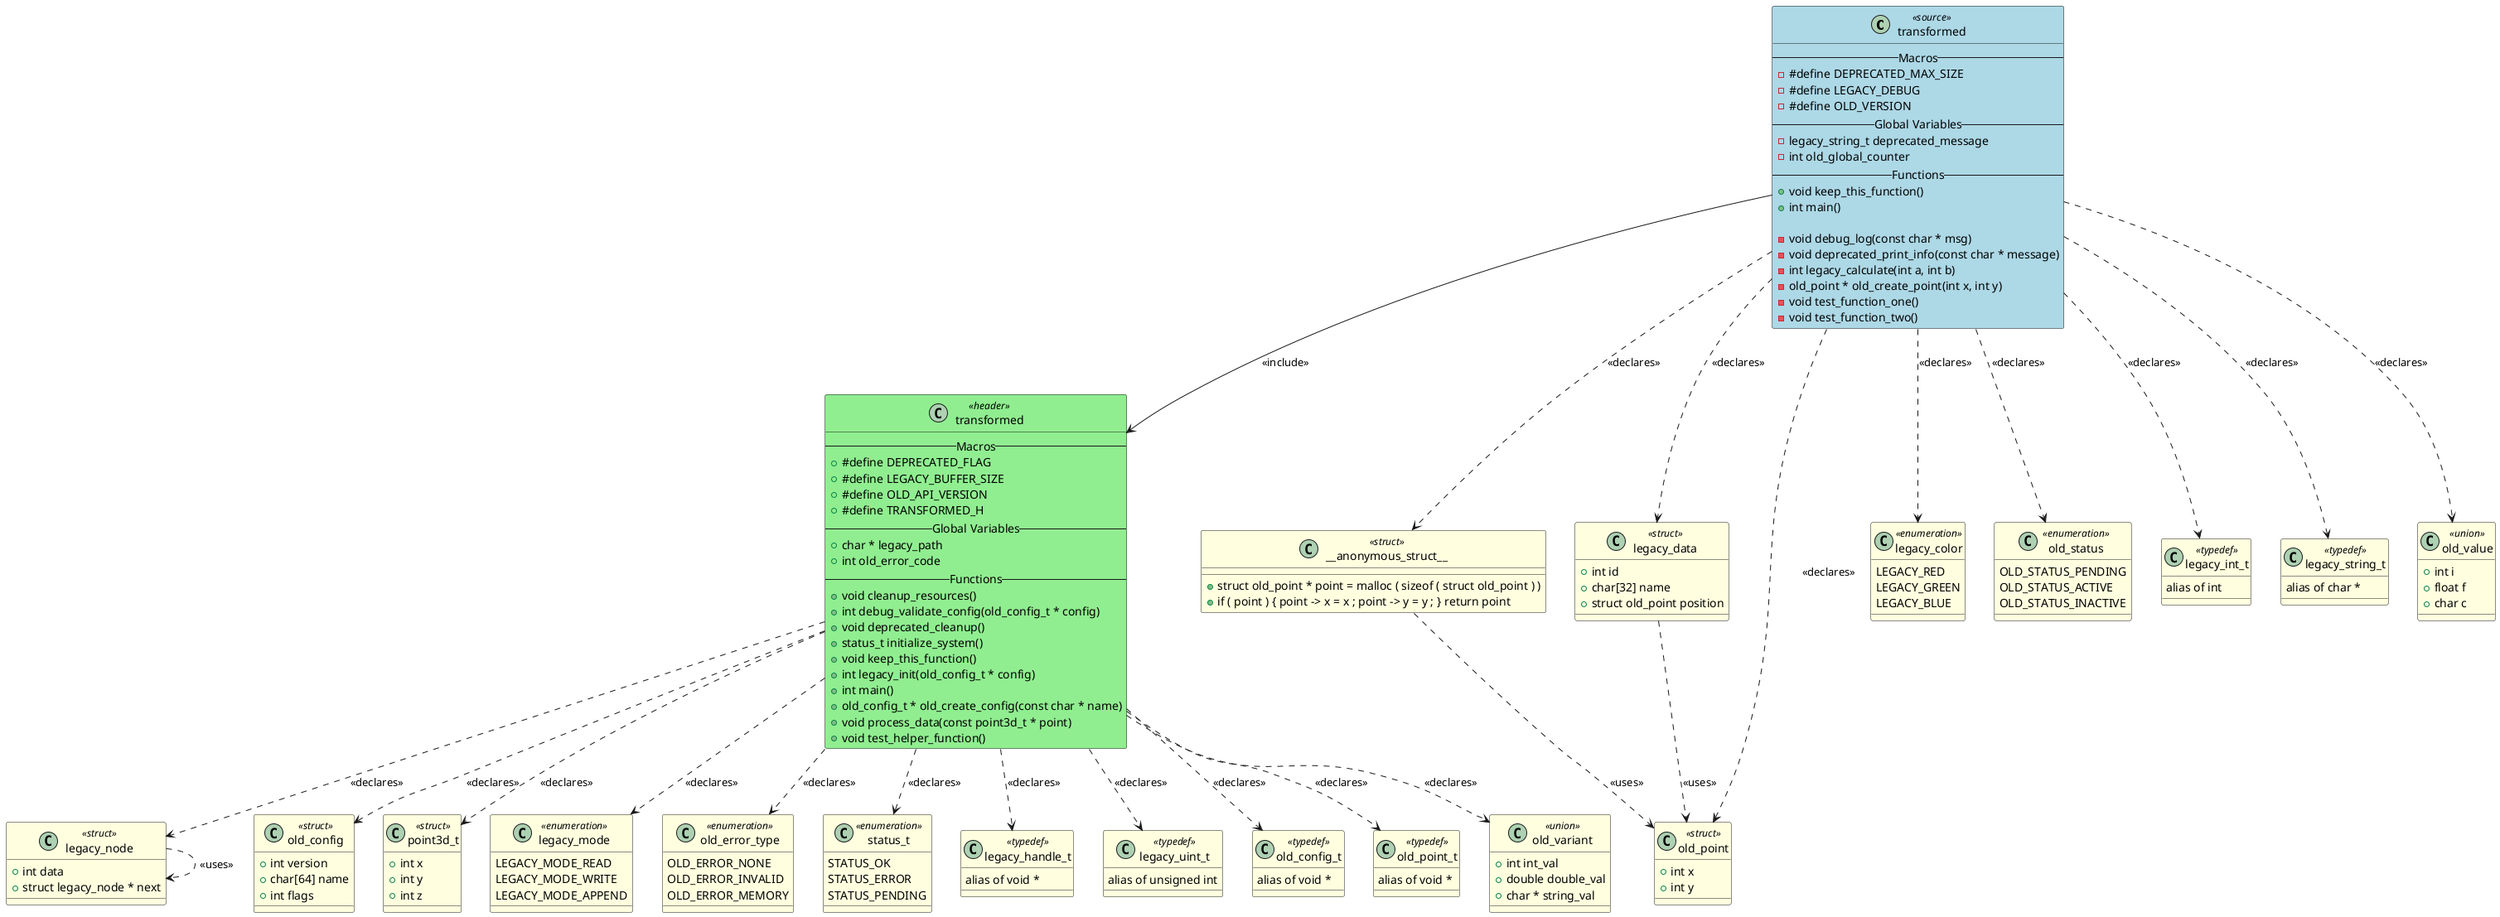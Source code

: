@startuml transformed

class "transformed" as TRANSFORMED <<source>> #LightBlue
{
    -- Macros --
    - #define DEPRECATED_MAX_SIZE
    - #define LEGACY_DEBUG
    - #define OLD_VERSION
    -- Global Variables --
    - legacy_string_t deprecated_message
    - int old_global_counter
    -- Functions --
    + void keep_this_function()
    + int main()

    - void debug_log(const char * msg)
    - void deprecated_print_info(const char * message)
    - int legacy_calculate(int a, int b)
    - old_point * old_create_point(int x, int y)
    - void test_function_one()
    - void test_function_two()
}

class "transformed" as HEADER_TRANSFORMED <<header>> #LightGreen
{
    -- Macros --
    + #define DEPRECATED_FLAG
    + #define LEGACY_BUFFER_SIZE
    + #define OLD_API_VERSION
    + #define TRANSFORMED_H
    -- Global Variables --
    + char * legacy_path
    + int old_error_code
    -- Functions --
    + void cleanup_resources()
    + int debug_validate_config(old_config_t * config)
    + void deprecated_cleanup()
    + status_t initialize_system()
    + void keep_this_function()
    + int legacy_init(old_config_t * config)
    + int main()
    + old_config_t * old_create_config(const char * name)
    + void process_data(const point3d_t * point)
    + void test_helper_function()
}

class "__anonymous_struct__" as TYPEDEF___ANONYMOUS_STRUCT__ <<struct>> #LightYellow
{
    + struct old_point * point = malloc ( sizeof ( struct old_point ) )
    + if ( point ) { point -> x = x ; point -> y = y ; } return point
}

class "legacy_data" as TYPEDEF_LEGACY_DATA <<struct>> #LightYellow
{
    + int id
    + char[32] name
    + struct old_point position
}

class "old_point" as TYPEDEF_OLD_POINT <<struct>> #LightYellow
{
    + int x
    + int y
}

class "legacy_color" as TYPEDEF_LEGACY_COLOR <<enumeration>> #LightYellow
{
    LEGACY_RED
    LEGACY_GREEN
    LEGACY_BLUE
}

class "old_status" as TYPEDEF_OLD_STATUS <<enumeration>> #LightYellow
{
    OLD_STATUS_PENDING
    OLD_STATUS_ACTIVE
    OLD_STATUS_INACTIVE
}

class "legacy_int_t" as TYPEDEF_LEGACY_INT_T <<typedef>> #LightYellow
{
    alias of int
}

class "legacy_string_t" as TYPEDEF_LEGACY_STRING_T <<typedef>> #LightYellow
{
    alias of char *
}

class "old_value" as TYPEDEF_OLD_VALUE <<union>> #LightYellow
{
    + int i
    + float f
    + char c
}

class "legacy_node" as TYPEDEF_LEGACY_NODE <<struct>> #LightYellow
{
    + int data
    + struct legacy_node * next
}

class "old_config" as TYPEDEF_OLD_CONFIG <<struct>> #LightYellow
{
    + int version
    + char[64] name
    + int flags
}

class "point3d_t" as TYPEDEF_POINT3D_T <<struct>> #LightYellow
{
    + int x
    + int y
    + int z
}

class "legacy_mode" as TYPEDEF_LEGACY_MODE <<enumeration>> #LightYellow
{
    LEGACY_MODE_READ
    LEGACY_MODE_WRITE
    LEGACY_MODE_APPEND
}

class "old_error_type" as TYPEDEF_OLD_ERROR_TYPE <<enumeration>> #LightYellow
{
    OLD_ERROR_NONE
    OLD_ERROR_INVALID
    OLD_ERROR_MEMORY
}

class "status_t" as TYPEDEF_STATUS_T <<enumeration>> #LightYellow
{
    STATUS_OK
    STATUS_ERROR
    STATUS_PENDING
}

class "legacy_handle_t" as TYPEDEF_LEGACY_HANDLE_T <<typedef>> #LightYellow
{
    alias of void *
}

class "legacy_uint_t" as TYPEDEF_LEGACY_UINT_T <<typedef>> #LightYellow
{
    alias of unsigned int
}

class "old_config_t" as TYPEDEF_OLD_CONFIG_T <<typedef>> #LightYellow
{
    alias of void *
}

class "old_point_t" as TYPEDEF_OLD_POINT_T <<typedef>> #LightYellow
{
    alias of void *
}

class "old_variant" as TYPEDEF_OLD_VARIANT <<union>> #LightYellow
{
    + int int_val
    + double double_val
    + char * string_val
}


' Include relationships
TRANSFORMED --> HEADER_TRANSFORMED : <<include>>

' Declaration relationships
TRANSFORMED ..> TYPEDEF___ANONYMOUS_STRUCT__ : <<declares>>
TRANSFORMED ..> TYPEDEF_LEGACY_DATA : <<declares>>
TRANSFORMED ..> TYPEDEF_OLD_POINT : <<declares>>
TRANSFORMED ..> TYPEDEF_LEGACY_COLOR : <<declares>>
TRANSFORMED ..> TYPEDEF_OLD_STATUS : <<declares>>
TRANSFORMED ..> TYPEDEF_LEGACY_INT_T : <<declares>>
TRANSFORMED ..> TYPEDEF_LEGACY_STRING_T : <<declares>>
TRANSFORMED ..> TYPEDEF_OLD_VALUE : <<declares>>
HEADER_TRANSFORMED ..> TYPEDEF_LEGACY_NODE : <<declares>>
HEADER_TRANSFORMED ..> TYPEDEF_OLD_CONFIG : <<declares>>
HEADER_TRANSFORMED ..> TYPEDEF_POINT3D_T : <<declares>>
HEADER_TRANSFORMED ..> TYPEDEF_LEGACY_MODE : <<declares>>
HEADER_TRANSFORMED ..> TYPEDEF_OLD_ERROR_TYPE : <<declares>>
HEADER_TRANSFORMED ..> TYPEDEF_STATUS_T : <<declares>>
HEADER_TRANSFORMED ..> TYPEDEF_LEGACY_HANDLE_T : <<declares>>
HEADER_TRANSFORMED ..> TYPEDEF_LEGACY_UINT_T : <<declares>>
HEADER_TRANSFORMED ..> TYPEDEF_OLD_CONFIG_T : <<declares>>
HEADER_TRANSFORMED ..> TYPEDEF_OLD_POINT_T : <<declares>>
HEADER_TRANSFORMED ..> TYPEDEF_OLD_VARIANT : <<declares>>

' Uses relationships
TYPEDEF___ANONYMOUS_STRUCT__ ..> TYPEDEF_OLD_POINT : <<uses>>
TYPEDEF_LEGACY_DATA ..> TYPEDEF_OLD_POINT : <<uses>>
TYPEDEF_LEGACY_NODE ..> TYPEDEF_LEGACY_NODE : <<uses>>

@enduml